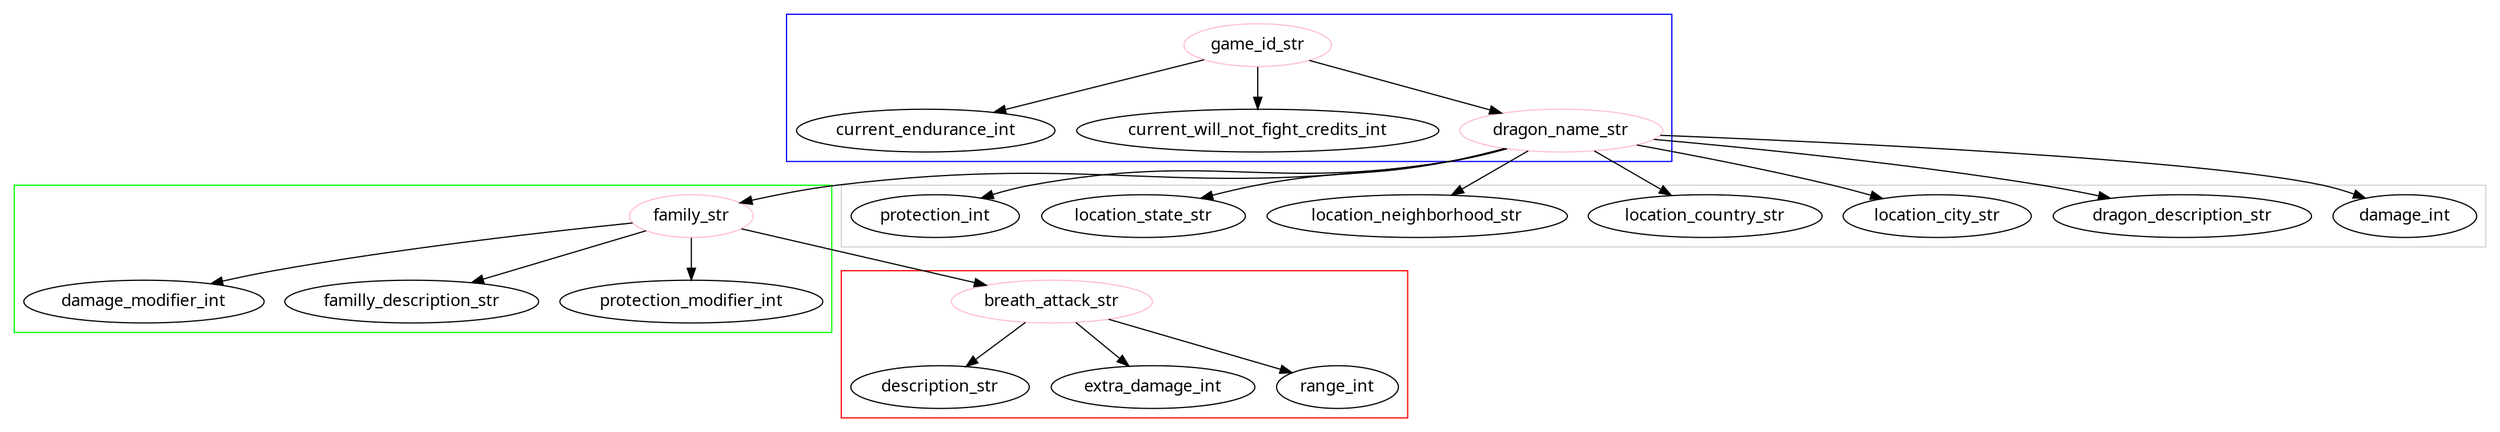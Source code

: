 digraph G {
        graph [fontname = "Handlee"];
        node [fontname = "Handlee"];
        edge [fontname = "Handlee"];
        subgraph cluster_current_power {
                color=blue;
                "game_id_str" [color=pink];
                "game_id_str" -> {
                        "current_endurance_int"
                        "current_will_not_fight_credits_int"
                        "dragon_name_str"
                }
        }
        subgraph cluster_bonus_attack {
                color=red;
                "breath_attack_str" [color=pink];
                "breath_attack_str" -> {
                        "description_str"
                        "extra_damage_int"
                        "range_int"
                }
        }
        subgraph cluster_family {
                color=green;
                "family_str" [color=pink];
                "family_str" -> {
                        "breath_attack_str"
                        "damage_modifier_int"
                        "familly_description_str"
                        "protection_modifier_int"
                }
        }
        subgraph cluster_stats {
                color=lightgrey;
                "dragon_name_str" [color=pink];
                "dragon_name_str" -> {
                        "damage_int"
                        "dragon_description_str"
                        "family_str"
                        "location_city_str"
                        "location_country_str"
                        "location_neighborhood_str"
                        "location_state_str"
                        "protection_int"
                }
        }
}
